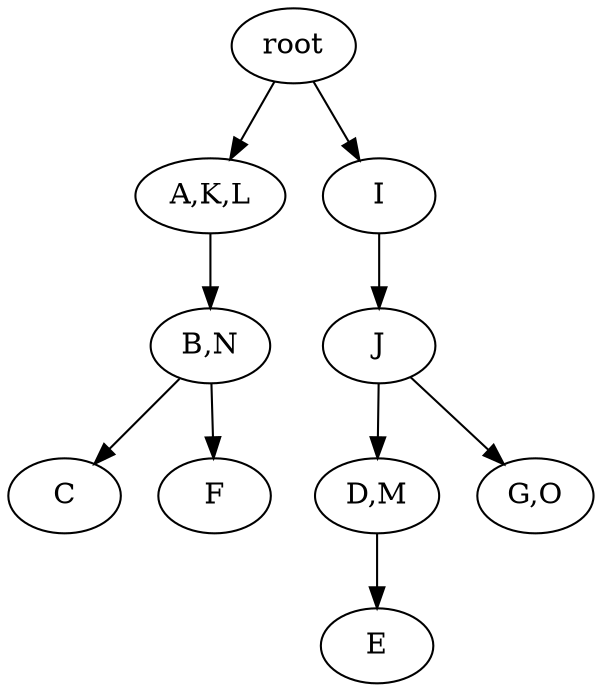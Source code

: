 strict digraph G {
	graph [name=G];
	0	 [label=root];
	3	 [label="A,K,L"];
	0 -> 3;
	1	 [label=I];
	0 -> 1;
	4	 [label="B,N"];
	3 -> 4;
	6	 [label=C];
	4 -> 6;
	5	 [label=F];
	4 -> 5;
	9	 [label="D,M"];
	10	 [label=E];
	9 -> 10;
	7	 [label=J];
	7 -> 9;
	8	 [label="G,O"];
	7 -> 8;
	1 -> 7;
}
